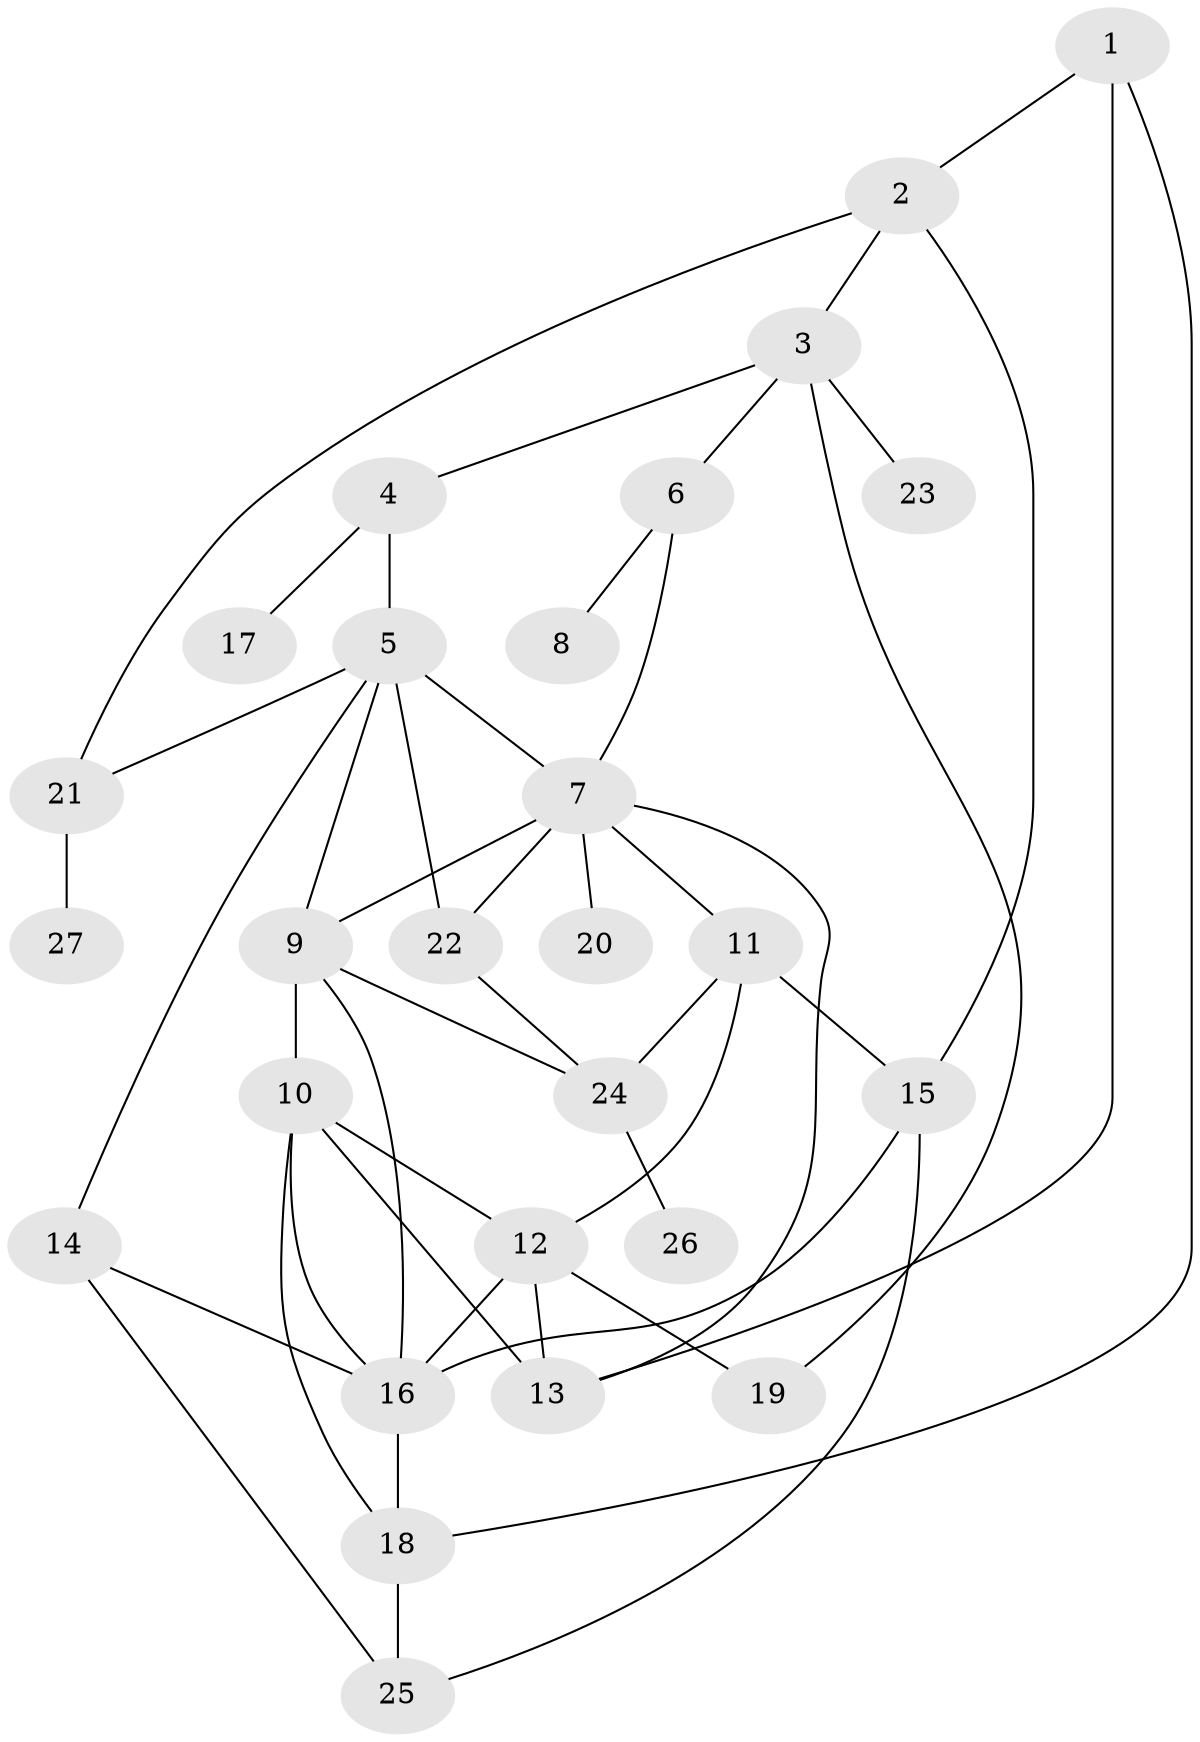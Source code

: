 // original degree distribution, {2: 0.2641509433962264, 4: 0.22641509433962265, 5: 0.07547169811320754, 3: 0.2830188679245283, 8: 0.018867924528301886, 1: 0.1320754716981132}
// Generated by graph-tools (version 1.1) at 2025/34/03/09/25 02:34:09]
// undirected, 27 vertices, 46 edges
graph export_dot {
graph [start="1"]
  node [color=gray90,style=filled];
  1;
  2;
  3;
  4;
  5;
  6;
  7;
  8;
  9;
  10;
  11;
  12;
  13;
  14;
  15;
  16;
  17;
  18;
  19;
  20;
  21;
  22;
  23;
  24;
  25;
  26;
  27;
  1 -- 2 [weight=1.0];
  1 -- 13 [weight=1.0];
  1 -- 18 [weight=1.0];
  2 -- 3 [weight=1.0];
  2 -- 15 [weight=1.0];
  2 -- 21 [weight=1.0];
  3 -- 4 [weight=1.0];
  3 -- 6 [weight=1.0];
  3 -- 19 [weight=1.0];
  3 -- 23 [weight=1.0];
  4 -- 5 [weight=1.0];
  4 -- 17 [weight=1.0];
  5 -- 7 [weight=1.0];
  5 -- 9 [weight=1.0];
  5 -- 14 [weight=1.0];
  5 -- 21 [weight=1.0];
  5 -- 22 [weight=1.0];
  6 -- 7 [weight=1.0];
  6 -- 8 [weight=1.0];
  7 -- 9 [weight=2.0];
  7 -- 11 [weight=1.0];
  7 -- 13 [weight=1.0];
  7 -- 20 [weight=1.0];
  7 -- 22 [weight=1.0];
  9 -- 10 [weight=2.0];
  9 -- 16 [weight=1.0];
  9 -- 24 [weight=1.0];
  10 -- 12 [weight=2.0];
  10 -- 13 [weight=1.0];
  10 -- 16 [weight=1.0];
  10 -- 18 [weight=1.0];
  11 -- 12 [weight=1.0];
  11 -- 15 [weight=1.0];
  11 -- 24 [weight=2.0];
  12 -- 13 [weight=2.0];
  12 -- 16 [weight=1.0];
  12 -- 19 [weight=1.0];
  14 -- 16 [weight=1.0];
  14 -- 25 [weight=1.0];
  15 -- 16 [weight=1.0];
  15 -- 25 [weight=1.0];
  16 -- 18 [weight=1.0];
  18 -- 25 [weight=2.0];
  21 -- 27 [weight=1.0];
  22 -- 24 [weight=1.0];
  24 -- 26 [weight=1.0];
}
